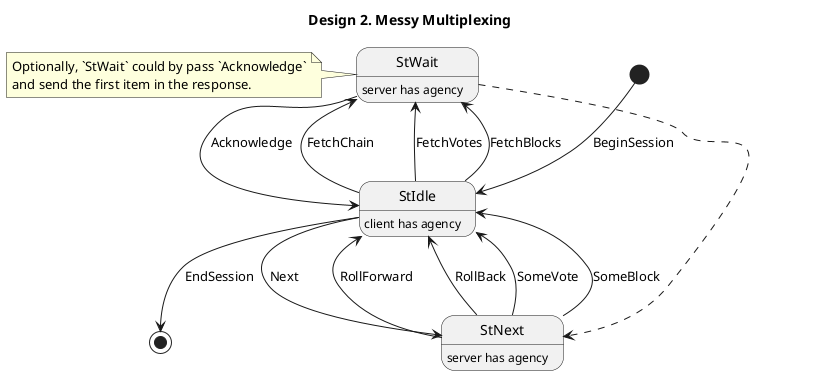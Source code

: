 @startuml
title Design 2. Messy Multiplexing

StIdle : client has agency

[*] --> StIdle : BeginSession
StIdle --> [*] : EndSession

StWait : server has agency
StIdle --> StWait : FetchChain
StIdle --> StWait : FetchVotes
StIdle --> StWait : FetchBlocks
StWait --> StIdle : Acknowledge

StNext : server has agency
StIdle --> StNext : Next
StNext --> StIdle : RollForward
StNext --> StIdle : RollBack
StNext --> StIdle : SomeVote
StNext --> StIdle : SomeBlock

StWait -[dashed]-> StNext
note left of StWait : Optionally, `StWait` could by pass `Acknowledge`\nand send the first item in the response.

@enduml
